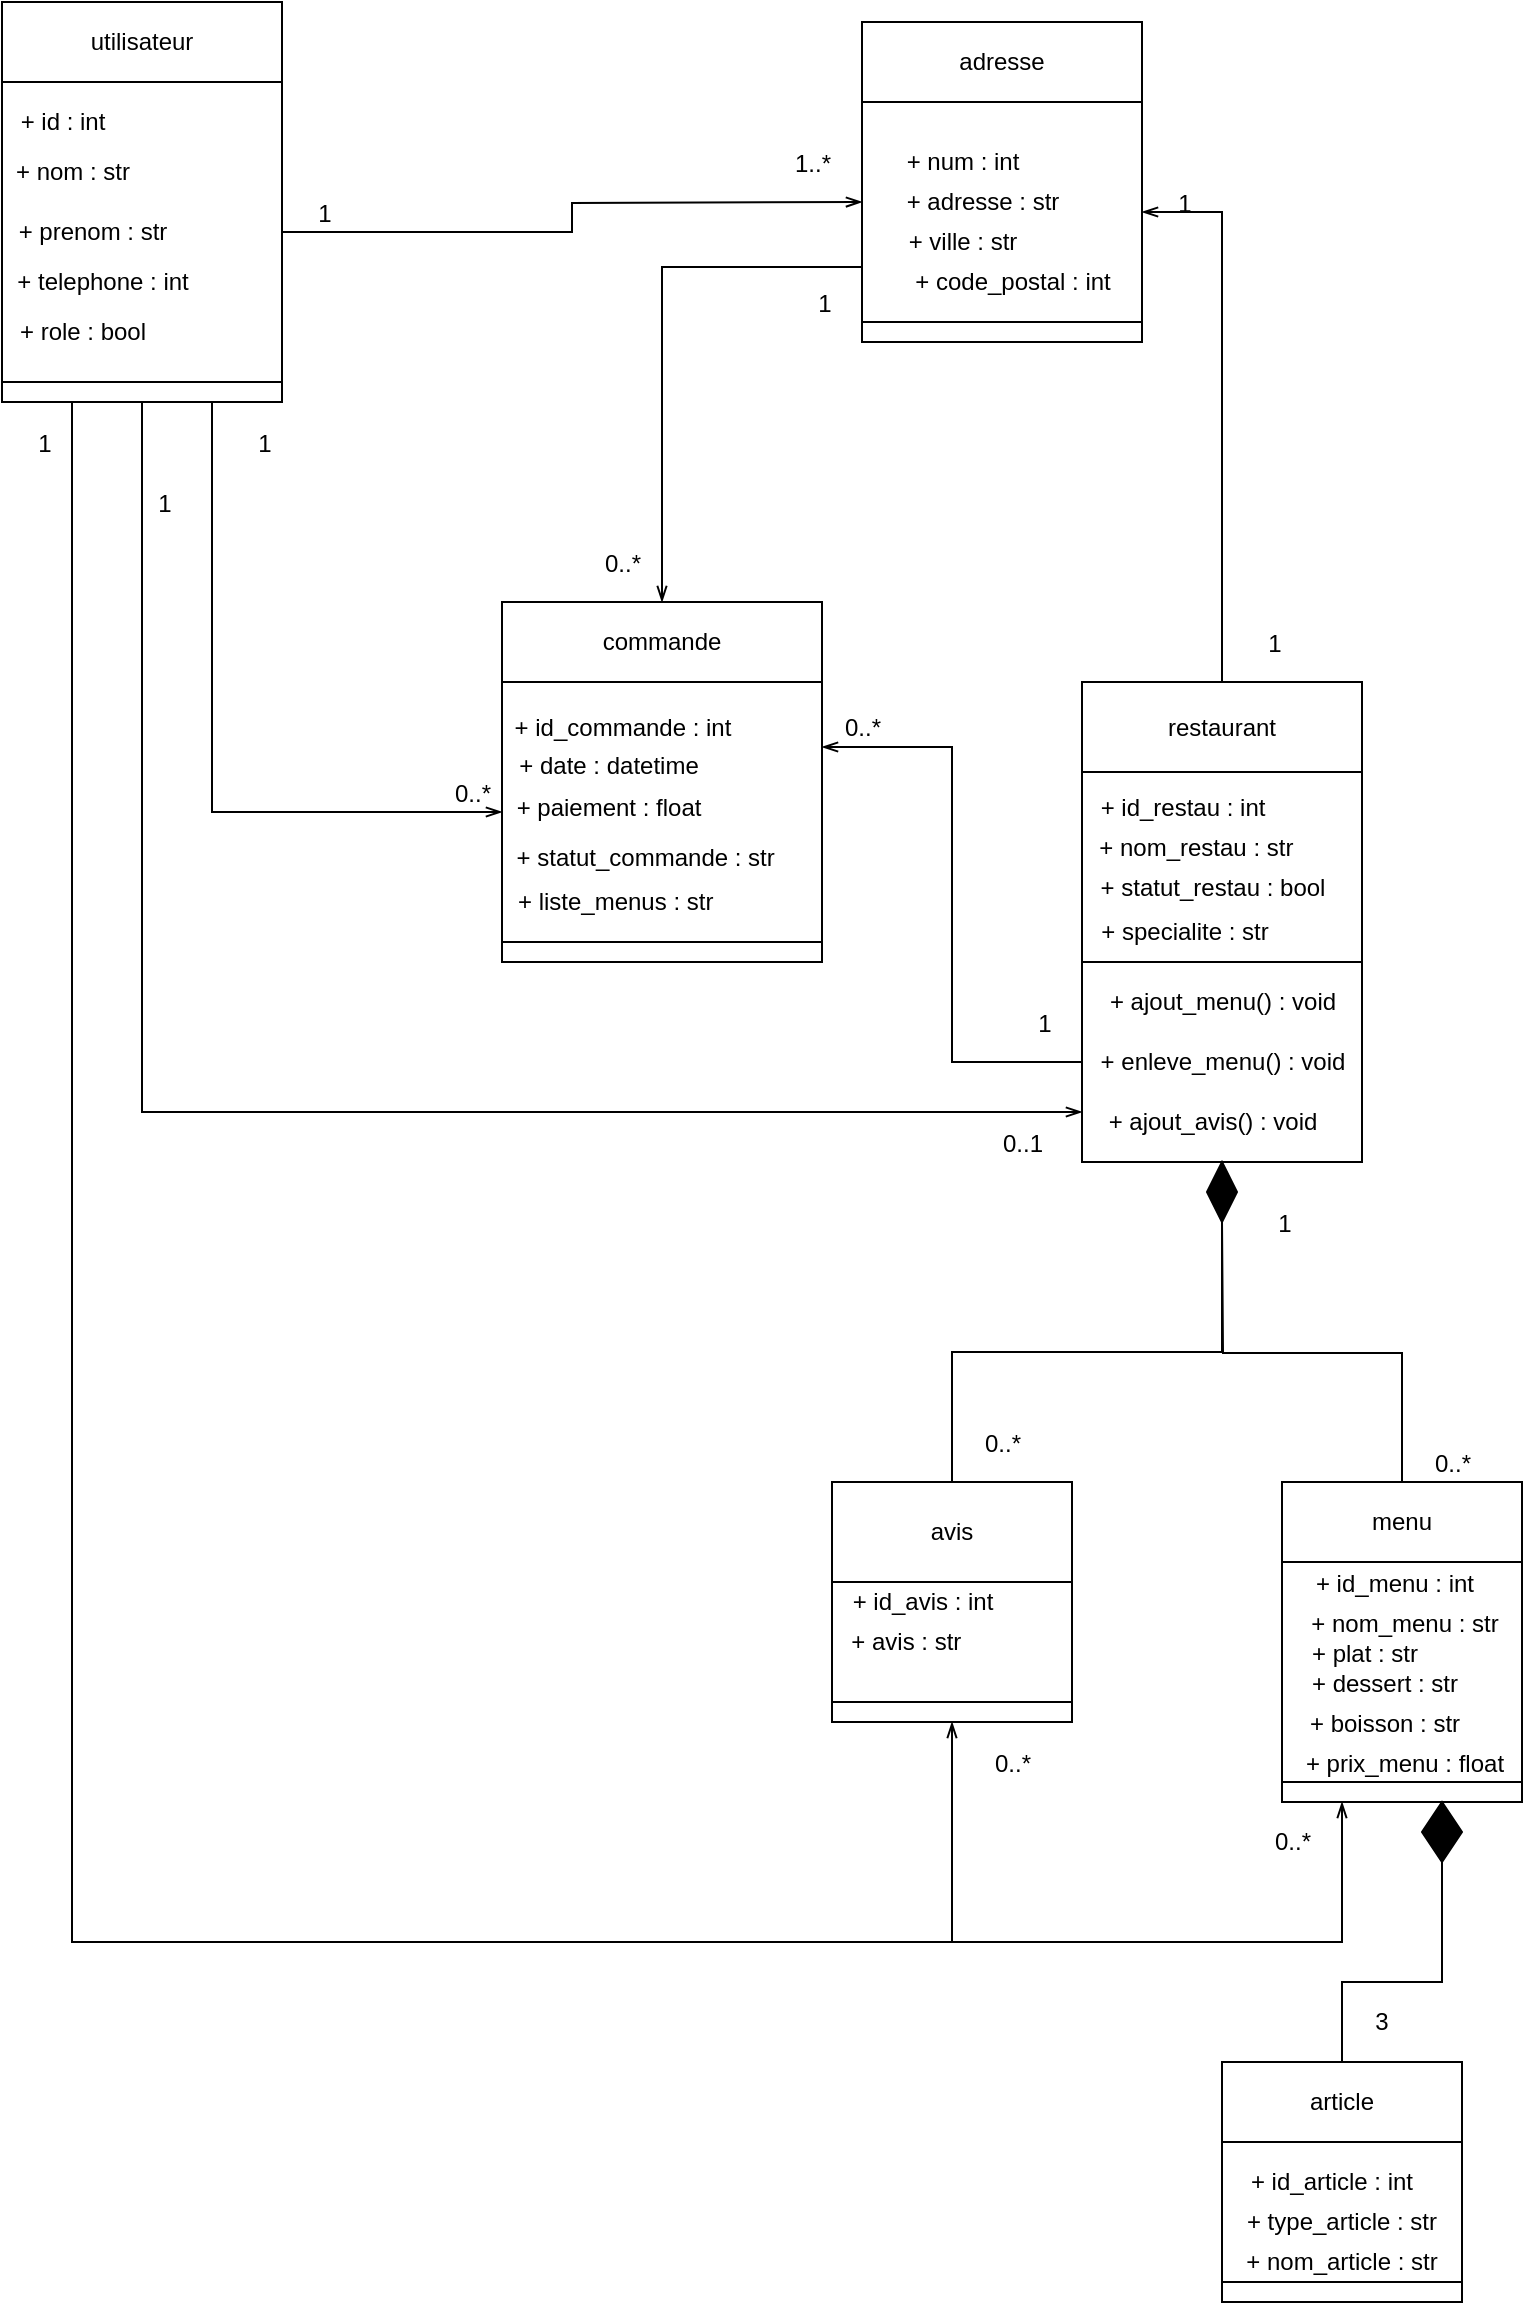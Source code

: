 <mxfile>
    <diagram id="k7jCOorFeI-6vmAFBIDb" name="Page-1">
        <mxGraphModel dx="707" dy="432" grid="0" gridSize="10" guides="1" tooltips="1" connect="1" arrows="1" fold="1" page="1" pageScale="1" pageWidth="827" pageHeight="1169" background="#ffffff" math="0" shadow="0">
            <root>
                <mxCell id="0"/>
                <mxCell id="1" parent="0"/>
                <mxCell id="32" value="" style="rounded=0;whiteSpace=wrap;html=1;" parent="1" vertex="1">
                    <mxGeometry x="310" y="600" width="160" height="130" as="geometry"/>
                </mxCell>
                <mxCell id="29" value="" style="rounded=0;whiteSpace=wrap;html=1;" parent="1" vertex="1">
                    <mxGeometry x="600" y="640" width="140" height="100" as="geometry"/>
                </mxCell>
                <mxCell id="27" value="" style="rounded=0;whiteSpace=wrap;html=1;" parent="1" vertex="1">
                    <mxGeometry x="490" y="310" width="140" height="110" as="geometry"/>
                </mxCell>
                <mxCell id="31" value="" style="rounded=0;whiteSpace=wrap;html=1;" parent="1" vertex="1">
                    <mxGeometry x="310" y="730" width="160" height="10" as="geometry"/>
                </mxCell>
                <mxCell id="46" style="edgeStyle=orthogonalEdgeStyle;rounded=0;orthogonalLoop=1;jettySize=auto;html=1;entryX=1;entryY=0.25;entryDx=0;entryDy=0;endArrow=openThin;endFill=0;strokeColor=#000000;" parent="1" source="28" target="32" edge="1">
                    <mxGeometry relative="1" as="geometry"/>
                </mxCell>
                <mxCell id="28" value="" style="rounded=0;whiteSpace=wrap;html=1;" parent="1" vertex="1">
                    <mxGeometry x="600" y="740" width="140" height="100" as="geometry"/>
                </mxCell>
                <mxCell id="44" style="edgeStyle=orthogonalEdgeStyle;rounded=0;orthogonalLoop=1;jettySize=auto;html=1;exitX=0;exitY=0.75;exitDx=0;exitDy=0;endArrow=openThin;endFill=0;strokeColor=#000000;" parent="1" source="27" target="33" edge="1">
                    <mxGeometry relative="1" as="geometry"/>
                </mxCell>
                <mxCell id="26" value="" style="rounded=0;whiteSpace=wrap;html=1;" parent="1" vertex="1">
                    <mxGeometry x="490" y="420" width="140" height="10" as="geometry"/>
                </mxCell>
                <mxCell id="2" value="utilisateur" style="rounded=0;whiteSpace=wrap;html=1;" parent="1" vertex="1">
                    <mxGeometry x="60" y="260" width="140" height="40" as="geometry"/>
                </mxCell>
                <mxCell id="3" value="" style="rounded=0;whiteSpace=wrap;html=1;" parent="1" vertex="1">
                    <mxGeometry x="60" y="300" width="140" height="150" as="geometry"/>
                </mxCell>
                <mxCell id="41" style="edgeStyle=orthogonalEdgeStyle;rounded=0;orthogonalLoop=1;jettySize=auto;html=1;exitX=0.75;exitY=1;exitDx=0;exitDy=0;entryX=0;entryY=0.5;entryDx=0;entryDy=0;endArrow=openThin;endFill=0;strokeColor=#000000;" parent="1" source="4" target="32" edge="1">
                    <mxGeometry relative="1" as="geometry"/>
                </mxCell>
                <mxCell id="42" style="edgeStyle=orthogonalEdgeStyle;rounded=0;orthogonalLoop=1;jettySize=auto;html=1;exitX=0.5;exitY=1;exitDx=0;exitDy=0;entryX=0;entryY=0.75;entryDx=0;entryDy=0;endArrow=openThin;endFill=0;strokeColor=#000000;" parent="1" source="4" target="28" edge="1">
                    <mxGeometry relative="1" as="geometry"/>
                </mxCell>
                <mxCell id="43" style="edgeStyle=orthogonalEdgeStyle;rounded=0;orthogonalLoop=1;jettySize=auto;html=1;exitX=1;exitY=0.5;exitDx=0;exitDy=0;endArrow=openThin;endFill=0;strokeColor=#000000;" parent="1" source="3" edge="1">
                    <mxGeometry relative="1" as="geometry">
                        <mxPoint x="490" y="360" as="targetPoint"/>
                    </mxGeometry>
                </mxCell>
                <mxCell id="87" style="edgeStyle=orthogonalEdgeStyle;rounded=0;orthogonalLoop=1;jettySize=auto;html=1;exitX=0.25;exitY=1;exitDx=0;exitDy=0;entryX=0.5;entryY=1;entryDx=0;entryDy=0;endArrow=openThin;endFill=0;strokeWidth=1;strokeColor=#000000;" parent="1" source="4" target="59" edge="1">
                    <mxGeometry relative="1" as="geometry">
                        <Array as="points">
                            <mxPoint x="95" y="1230"/>
                            <mxPoint x="535" y="1230"/>
                        </Array>
                    </mxGeometry>
                </mxCell>
                <mxCell id="91" style="edgeStyle=orthogonalEdgeStyle;rounded=0;orthogonalLoop=1;jettySize=auto;html=1;exitX=0.25;exitY=1;exitDx=0;exitDy=0;entryX=0.25;entryY=1;entryDx=0;entryDy=0;endArrow=openThin;endFill=0;strokeWidth=1;strokeColor=#000000;" parent="1" source="4" target="77" edge="1">
                    <mxGeometry relative="1" as="geometry">
                        <Array as="points">
                            <mxPoint x="95" y="1230"/>
                            <mxPoint x="730" y="1230"/>
                        </Array>
                    </mxGeometry>
                </mxCell>
                <mxCell id="4" value="" style="rounded=0;whiteSpace=wrap;html=1;" parent="1" vertex="1">
                    <mxGeometry x="60" y="450" width="140" height="10" as="geometry"/>
                </mxCell>
                <mxCell id="5" value="+ nom : str" style="text;html=1;align=center;verticalAlign=middle;resizable=0;points=[];autosize=1;strokeColor=none;" parent="1" vertex="1">
                    <mxGeometry x="60" y="335" width="70" height="20" as="geometry"/>
                </mxCell>
                <mxCell id="6" value="+ id : int" style="text;html=1;align=center;verticalAlign=middle;resizable=0;points=[];autosize=1;strokeColor=none;" parent="1" vertex="1">
                    <mxGeometry x="60" y="310" width="60" height="20" as="geometry"/>
                </mxCell>
                <mxCell id="7" value="+ telephone : int" style="text;html=1;align=center;verticalAlign=middle;resizable=0;points=[];autosize=1;strokeColor=none;" parent="1" vertex="1">
                    <mxGeometry x="60" y="390" width="100" height="20" as="geometry"/>
                </mxCell>
                <mxCell id="9" value="+ prenom : str" style="text;html=1;align=center;verticalAlign=middle;resizable=0;points=[];autosize=1;strokeColor=none;" parent="1" vertex="1">
                    <mxGeometry x="60" y="365" width="90" height="20" as="geometry"/>
                </mxCell>
                <mxCell id="10" value="+ role : bool" style="text;html=1;align=center;verticalAlign=middle;resizable=0;points=[];autosize=1;strokeColor=none;" parent="1" vertex="1">
                    <mxGeometry x="60" y="415" width="80" height="20" as="geometry"/>
                </mxCell>
                <mxCell id="12" value="+ adresse : str" style="text;html=1;align=center;verticalAlign=middle;resizable=0;points=[];autosize=1;strokeColor=none;" parent="1" vertex="1">
                    <mxGeometry x="505" y="350" width="90" height="20" as="geometry"/>
                </mxCell>
                <mxCell id="13" value="+ num : int" style="text;html=1;align=center;verticalAlign=middle;resizable=0;points=[];autosize=1;strokeColor=none;" parent="1" vertex="1">
                    <mxGeometry x="505" y="330" width="70" height="20" as="geometry"/>
                </mxCell>
                <mxCell id="14" value="+ code_postal : int" style="text;html=1;align=center;verticalAlign=middle;resizable=0;points=[];autosize=1;strokeColor=none;" parent="1" vertex="1">
                    <mxGeometry x="510" y="390" width="110" height="20" as="geometry"/>
                </mxCell>
                <mxCell id="15" value="+ ville : str" style="text;html=1;align=center;verticalAlign=middle;resizable=0;points=[];autosize=1;strokeColor=none;" parent="1" vertex="1">
                    <mxGeometry x="505" y="370" width="70" height="20" as="geometry"/>
                </mxCell>
                <mxCell id="18" value="+ ajout_menu() : void" style="text;html=1;align=center;verticalAlign=middle;resizable=0;points=[];autosize=1;strokeColor=none;" parent="1" vertex="1">
                    <mxGeometry x="605" y="750" width="130" height="20" as="geometry"/>
                </mxCell>
                <mxCell id="20" value="&amp;nbsp; + statut_commande : str" style="text;html=1;align=center;verticalAlign=middle;resizable=0;points=[];autosize=1;strokeColor=none;" parent="1" vertex="1">
                    <mxGeometry x="308" y="678" width="140" height="20" as="geometry"/>
                </mxCell>
                <mxCell id="23" value="+ ajout_avis() : void" style="text;html=1;align=center;verticalAlign=middle;resizable=0;points=[];autosize=1;strokeColor=none;" parent="1" vertex="1">
                    <mxGeometry x="605" y="810" width="120" height="20" as="geometry"/>
                </mxCell>
                <mxCell id="24" value="+ enleve_menu() : void" style="text;html=1;align=center;verticalAlign=middle;resizable=0;points=[];autosize=1;strokeColor=none;" parent="1" vertex="1">
                    <mxGeometry x="600" y="780" width="140" height="20" as="geometry"/>
                </mxCell>
                <mxCell id="25" value="adresse" style="rounded=0;whiteSpace=wrap;html=1;" parent="1" vertex="1">
                    <mxGeometry x="490" y="270" width="140" height="40" as="geometry"/>
                </mxCell>
                <mxCell id="45" style="edgeStyle=orthogonalEdgeStyle;rounded=0;orthogonalLoop=1;jettySize=auto;html=1;exitX=0.5;exitY=0;exitDx=0;exitDy=0;entryX=1;entryY=0.5;entryDx=0;entryDy=0;endArrow=openThin;endFill=0;strokeColor=#000000;" parent="1" source="30" target="27" edge="1">
                    <mxGeometry relative="1" as="geometry"/>
                </mxCell>
                <mxCell id="30" value="restaurant" style="rounded=0;whiteSpace=wrap;html=1;" parent="1" vertex="1">
                    <mxGeometry x="600" y="600" width="140" height="45" as="geometry"/>
                </mxCell>
                <mxCell id="33" value="commande" style="rounded=0;whiteSpace=wrap;html=1;" parent="1" vertex="1">
                    <mxGeometry x="310" y="560" width="160" height="40" as="geometry"/>
                </mxCell>
                <mxCell id="34" value="+ paiement : float" style="text;html=1;align=center;verticalAlign=middle;resizable=0;points=[];autosize=1;strokeColor=none;" parent="1" vertex="1">
                    <mxGeometry x="308" y="652.5" width="110" height="20" as="geometry"/>
                </mxCell>
                <mxCell id="35" value="&lt;font color=&quot;#000000&quot;&gt;1&lt;/font&gt;" style="text;html=1;align=center;verticalAlign=middle;resizable=0;points=[];autosize=1;strokeColor=none;" parent="1" vertex="1">
                    <mxGeometry x="687" y="572" width="17" height="17" as="geometry"/>
                </mxCell>
                <mxCell id="36" value="&lt;font color=&quot;#000000&quot;&gt;1&lt;/font&gt;" style="text;html=1;align=center;verticalAlign=middle;resizable=0;points=[];autosize=1;strokeColor=none;" parent="1" vertex="1">
                    <mxGeometry x="182" y="472" width="17" height="17" as="geometry"/>
                </mxCell>
                <mxCell id="37" value="&lt;font color=&quot;#000000&quot;&gt;1&lt;/font&gt;" style="text;html=1;align=center;verticalAlign=middle;resizable=0;points=[];autosize=1;strokeColor=none;" parent="1" vertex="1">
                    <mxGeometry x="212" y="357" width="17" height="17" as="geometry"/>
                </mxCell>
                <mxCell id="38" value="+ statut_restau : bool" style="text;html=1;align=center;verticalAlign=middle;resizable=0;points=[];autosize=1;strokeColor=none;" parent="1" vertex="1">
                    <mxGeometry x="600" y="692.5" width="130" height="20" as="geometry"/>
                </mxCell>
                <mxCell id="39" value="+ date : datetime" style="text;html=1;align=center;verticalAlign=middle;resizable=0;points=[];autosize=1;strokeColor=none;" parent="1" vertex="1">
                    <mxGeometry x="308" y="631.5" width="110" height="20" as="geometry"/>
                </mxCell>
                <mxCell id="47" value="&lt;font color=&quot;#000000&quot;&gt;0..*&lt;/font&gt;" style="text;html=1;align=center;verticalAlign=middle;resizable=0;points=[];autosize=1;strokeColor=none;" parent="1" vertex="1">
                    <mxGeometry x="281" y="647" width="28" height="17" as="geometry"/>
                </mxCell>
                <mxCell id="48" value="&lt;font color=&quot;#000000&quot;&gt;1&lt;/font&gt;" style="text;html=1;align=center;verticalAlign=middle;resizable=0;points=[];autosize=1;strokeColor=none;" parent="1" vertex="1">
                    <mxGeometry x="132" y="502" width="17" height="17" as="geometry"/>
                </mxCell>
                <mxCell id="50" value="&lt;font color=&quot;#000000&quot;&gt;1&lt;/font&gt;" style="text;html=1;align=center;verticalAlign=middle;resizable=0;points=[];autosize=1;strokeColor=none;" parent="1" vertex="1">
                    <mxGeometry x="572" y="762" width="17" height="17" as="geometry"/>
                </mxCell>
                <mxCell id="51" value="&lt;font color=&quot;#000000&quot;&gt;1&lt;/font&gt;" style="text;html=1;align=center;verticalAlign=middle;resizable=0;points=[];autosize=1;strokeColor=none;" parent="1" vertex="1">
                    <mxGeometry x="462" y="402" width="17" height="17" as="geometry"/>
                </mxCell>
                <mxCell id="52" value="&lt;font color=&quot;#000000&quot;&gt;1..*&lt;/font&gt;" style="text;html=1;align=center;verticalAlign=middle;resizable=0;points=[];autosize=1;strokeColor=none;" parent="1" vertex="1">
                    <mxGeometry x="451" y="332" width="28" height="17" as="geometry"/>
                </mxCell>
                <mxCell id="53" value="&lt;font color=&quot;#000000&quot;&gt;0..*&lt;/font&gt;" style="text;html=1;align=center;verticalAlign=middle;resizable=0;points=[];autosize=1;strokeColor=none;" parent="1" vertex="1">
                    <mxGeometry x="356" y="532" width="28" height="17" as="geometry"/>
                </mxCell>
                <mxCell id="54" value="&lt;font color=&quot;#000000&quot;&gt;0..*&lt;/font&gt;" style="text;html=1;align=center;verticalAlign=middle;resizable=0;points=[];autosize=1;strokeColor=none;" parent="1" vertex="1">
                    <mxGeometry x="476" y="614.5" width="28" height="17" as="geometry"/>
                </mxCell>
                <mxCell id="55" value="&lt;font color=&quot;#000000&quot;&gt;1&lt;/font&gt;" style="text;html=1;align=center;verticalAlign=middle;resizable=0;points=[];autosize=1;strokeColor=none;" parent="1" vertex="1">
                    <mxGeometry x="642" y="352" width="17" height="17" as="geometry"/>
                </mxCell>
                <mxCell id="56" value="+ id_restau : int" style="text;html=1;align=center;verticalAlign=middle;resizable=0;points=[];autosize=1;strokeColor=none;" parent="1" vertex="1">
                    <mxGeometry x="600" y="652.5" width="100" height="20" as="geometry"/>
                </mxCell>
                <mxCell id="57" value="+ id_commande : int" style="text;html=1;align=center;verticalAlign=middle;resizable=0;points=[];autosize=1;strokeColor=none;" parent="1" vertex="1">
                    <mxGeometry x="310" y="612.5" width="120" height="20" as="geometry"/>
                </mxCell>
                <mxCell id="58" value="&amp;nbsp;+ nom_restau : str" style="text;html=1;align=center;verticalAlign=middle;resizable=0;points=[];autosize=1;strokeColor=none;" parent="1" vertex="1">
                    <mxGeometry x="595" y="672.5" width="120" height="20" as="geometry"/>
                </mxCell>
                <mxCell id="59" value="" style="rounded=0;whiteSpace=wrap;html=1;" parent="1" vertex="1">
                    <mxGeometry x="475" y="1110" width="120" height="10" as="geometry"/>
                </mxCell>
                <mxCell id="60" value="" style="rounded=0;whiteSpace=wrap;html=1;" parent="1" vertex="1">
                    <mxGeometry x="475" y="1050" width="120" height="60" as="geometry"/>
                </mxCell>
                <mxCell id="61" value="avis" style="rounded=0;whiteSpace=wrap;html=1;" parent="1" vertex="1">
                    <mxGeometry x="475" y="1000" width="120" height="50" as="geometry"/>
                </mxCell>
                <mxCell id="62" value="&lt;font color=&quot;#000000&quot;&gt;0..1&lt;/font&gt;" style="text;html=1;align=center;verticalAlign=middle;resizable=0;points=[];autosize=1;strokeColor=none;" parent="1" vertex="1">
                    <mxGeometry x="555" y="822" width="30" height="17" as="geometry"/>
                </mxCell>
                <mxCell id="71" style="edgeStyle=orthogonalEdgeStyle;rounded=0;orthogonalLoop=1;jettySize=auto;html=1;exitX=0.5;exitY=1;exitDx=0;exitDy=0;entryX=0.5;entryY=0;entryDx=0;entryDy=0;endArrow=none;endFill=0;strokeWidth=1;strokeColor=#000000;" parent="1" source="64" target="61" edge="1">
                    <mxGeometry relative="1" as="geometry"/>
                </mxCell>
                <mxCell id="64" value="" style="rhombus;whiteSpace=wrap;html=1;fillColor=#000000;" parent="1" vertex="1">
                    <mxGeometry x="662.5" y="840" width="15" height="30" as="geometry"/>
                </mxCell>
                <mxCell id="77" value="" style="rounded=0;whiteSpace=wrap;html=1;fillColor=none;strokeColor=#000000;" parent="1" vertex="1">
                    <mxGeometry x="700" y="1150" width="120" height="10" as="geometry"/>
                </mxCell>
                <mxCell id="78" value="" style="rounded=0;whiteSpace=wrap;html=1;fillColor=none;strokeColor=#000000;" parent="1" vertex="1">
                    <mxGeometry x="700" y="1040" width="120" height="110" as="geometry"/>
                </mxCell>
                <mxCell id="81" style="edgeStyle=orthogonalEdgeStyle;rounded=0;orthogonalLoop=1;jettySize=auto;html=1;exitX=0.5;exitY=0;exitDx=0;exitDy=0;endArrow=none;endFill=0;strokeWidth=1;strokeColor=#000000;" parent="1" source="79" edge="1">
                    <mxGeometry relative="1" as="geometry">
                        <mxPoint x="670" y="870" as="targetPoint"/>
                    </mxGeometry>
                </mxCell>
                <mxCell id="79" value="&lt;font color=&quot;#000000&quot;&gt;menu&lt;/font&gt;" style="rounded=0;whiteSpace=wrap;html=1;fillColor=none;strokeColor=#000000;" parent="1" vertex="1">
                    <mxGeometry x="700" y="1000" width="120" height="40" as="geometry"/>
                </mxCell>
                <mxCell id="82" value="&lt;font color=&quot;#000000&quot;&gt;1&lt;/font&gt;" style="text;html=1;align=center;verticalAlign=middle;resizable=0;points=[];autosize=1;strokeColor=none;" parent="1" vertex="1">
                    <mxGeometry x="692" y="862" width="17" height="17" as="geometry"/>
                </mxCell>
                <mxCell id="83" value="&lt;font color=&quot;#000000&quot;&gt;0..*&lt;/font&gt;" style="text;html=1;align=center;verticalAlign=middle;resizable=0;points=[];autosize=1;strokeColor=none;" parent="1" vertex="1">
                    <mxGeometry x="546" y="972" width="28" height="17" as="geometry"/>
                </mxCell>
                <mxCell id="85" value="&lt;font color=&quot;#000000&quot;&gt;0..*&lt;/font&gt;" style="text;html=1;align=center;verticalAlign=middle;resizable=0;points=[];autosize=1;strokeColor=none;" parent="1" vertex="1">
                    <mxGeometry x="771" y="982" width="28" height="17" as="geometry"/>
                </mxCell>
                <mxCell id="92" value="&lt;font color=&quot;#000000&quot;&gt;0..*&lt;/font&gt;" style="text;html=1;align=center;verticalAlign=middle;resizable=0;points=[];autosize=1;strokeColor=none;" parent="1" vertex="1">
                    <mxGeometry x="551" y="1132" width="28" height="17" as="geometry"/>
                </mxCell>
                <mxCell id="94" value="&lt;font color=&quot;#000000&quot;&gt;0..*&lt;/font&gt;" style="text;html=1;align=center;verticalAlign=middle;resizable=0;points=[];autosize=1;strokeColor=none;" parent="1" vertex="1">
                    <mxGeometry x="691" y="1171" width="28" height="17" as="geometry"/>
                </mxCell>
                <mxCell id="96" value="&lt;font color=&quot;#000000&quot;&gt;+ plat : str&lt;/font&gt;" style="text;html=1;align=center;verticalAlign=middle;resizable=0;points=[];autosize=1;strokeColor=none;" parent="1" vertex="1">
                    <mxGeometry x="709" y="1077" width="63" height="17" as="geometry"/>
                </mxCell>
                <mxCell id="97" value="&lt;font color=&quot;#000000&quot;&gt;+ dessert : str&lt;/font&gt;" style="text;html=1;align=center;verticalAlign=middle;resizable=0;points=[];autosize=1;strokeColor=none;" parent="1" vertex="1">
                    <mxGeometry x="709" y="1092" width="83" height="17" as="geometry"/>
                </mxCell>
                <mxCell id="98" value="&lt;font color=&quot;#000000&quot;&gt;+ boisson : str&lt;/font&gt;" style="text;html=1;align=center;verticalAlign=middle;resizable=0;points=[];autosize=1;strokeColor=none;" parent="1" vertex="1">
                    <mxGeometry x="708" y="1112" width="85" height="17" as="geometry"/>
                </mxCell>
                <mxCell id="99" value="&lt;font color=&quot;#000000&quot;&gt;+ id_menu : int&lt;/font&gt;" style="text;html=1;align=center;verticalAlign=middle;resizable=0;points=[];autosize=1;strokeColor=none;" parent="1" vertex="1">
                    <mxGeometry x="711" y="1042" width="89" height="17" as="geometry"/>
                </mxCell>
                <mxCell id="100" value="&amp;nbsp;+ avis : str" style="text;html=1;align=center;verticalAlign=middle;resizable=0;points=[];autosize=1;strokeColor=none;" parent="1" vertex="1">
                    <mxGeometry x="475" y="1070" width="70" height="20" as="geometry"/>
                </mxCell>
                <mxCell id="102" value="&lt;font color=&quot;#000000&quot;&gt;+ prix_menu : float&lt;/font&gt;" style="text;html=1;align=center;verticalAlign=middle;resizable=0;points=[];autosize=1;strokeColor=none;" parent="1" vertex="1">
                    <mxGeometry x="706" y="1132" width="109" height="17" as="geometry"/>
                </mxCell>
                <mxCell id="103" value="&lt;font color=&quot;#000000&quot;&gt;1&lt;/font&gt;" style="text;html=1;align=center;verticalAlign=middle;resizable=0;points=[];autosize=1;strokeColor=none;" parent="1" vertex="1">
                    <mxGeometry x="72" y="472" width="17" height="17" as="geometry"/>
                </mxCell>
                <mxCell id="104" value="&amp;nbsp; + liste_menus : str" style="text;html=1;align=center;verticalAlign=middle;resizable=0;points=[];autosize=1;strokeColor=none;" parent="1" vertex="1">
                    <mxGeometry x="303" y="700" width="120" height="20" as="geometry"/>
                </mxCell>
                <mxCell id="105" value="+ id_avis : int" style="text;html=1;align=center;verticalAlign=middle;resizable=0;points=[];autosize=1;strokeColor=none;" parent="1" vertex="1">
                    <mxGeometry x="475" y="1050" width="90" height="20" as="geometry"/>
                </mxCell>
                <mxCell id="106" value="" style="rounded=0;whiteSpace=wrap;html=1;" vertex="1" parent="1">
                    <mxGeometry x="670" y="1400" width="120" height="10" as="geometry"/>
                </mxCell>
                <mxCell id="107" value="" style="rounded=0;whiteSpace=wrap;html=1;" vertex="1" parent="1">
                    <mxGeometry x="670" y="1330" width="120" height="70" as="geometry"/>
                </mxCell>
                <mxCell id="115" style="edgeStyle=orthogonalEdgeStyle;rounded=0;orthogonalLoop=1;jettySize=auto;html=1;exitX=0.5;exitY=0;exitDx=0;exitDy=0;entryX=0.5;entryY=1;entryDx=0;entryDy=0;endArrow=none;endFill=0;strokeColor=#000000;" edge="1" parent="1" source="108" target="114">
                    <mxGeometry relative="1" as="geometry">
                        <Array as="points">
                            <mxPoint x="730" y="1250"/>
                            <mxPoint x="780" y="1250"/>
                        </Array>
                    </mxGeometry>
                </mxCell>
                <mxCell id="108" value="article" style="rounded=0;whiteSpace=wrap;html=1;" vertex="1" parent="1">
                    <mxGeometry x="670" y="1290" width="120" height="40" as="geometry"/>
                </mxCell>
                <mxCell id="111" value="+ type_article : str" style="text;html=1;strokeColor=none;fillColor=none;align=center;verticalAlign=middle;whiteSpace=wrap;rounded=0;" vertex="1" parent="1">
                    <mxGeometry x="665" y="1360" width="130" height="20" as="geometry"/>
                </mxCell>
                <mxCell id="112" value="&lt;font color=&quot;#000000&quot;&gt;3&lt;/font&gt;" style="text;html=1;strokeColor=none;fillColor=none;align=center;verticalAlign=middle;whiteSpace=wrap;rounded=0;" vertex="1" parent="1">
                    <mxGeometry x="730" y="1260" width="40" height="20" as="geometry"/>
                </mxCell>
                <mxCell id="113" value="+ id_article : int" style="text;html=1;strokeColor=none;fillColor=none;align=center;verticalAlign=middle;whiteSpace=wrap;rounded=0;" vertex="1" parent="1">
                    <mxGeometry x="680" y="1340" width="90" height="20" as="geometry"/>
                </mxCell>
                <mxCell id="114" value="" style="rhombus;whiteSpace=wrap;html=1;fillColor=#000000;" vertex="1" parent="1">
                    <mxGeometry x="770" y="1160" width="20" height="30" as="geometry"/>
                </mxCell>
                <mxCell id="118" value="+ nom_article : str" style="text;html=1;strokeColor=none;fillColor=none;align=center;verticalAlign=middle;whiteSpace=wrap;rounded=0;" vertex="1" parent="1">
                    <mxGeometry x="665" y="1380" width="130" height="20" as="geometry"/>
                </mxCell>
                <mxCell id="119" value="&lt;font color=&quot;#000000&quot;&gt;+ nom_menu : str&lt;/font&gt;" style="text;html=1;align=center;verticalAlign=middle;resizable=0;points=[];autosize=1;strokeColor=none;" vertex="1" parent="1">
                    <mxGeometry x="709" y="1062" width="103" height="17" as="geometry"/>
                </mxCell>
                <mxCell id="120" value="+ specialite : str" style="text;html=1;align=center;verticalAlign=middle;resizable=0;points=[];autosize=1;strokeColor=none;" vertex="1" parent="1">
                    <mxGeometry x="600.5" y="715" width="100" height="20" as="geometry"/>
                </mxCell>
            </root>
        </mxGraphModel>
    </diagram>
</mxfile>